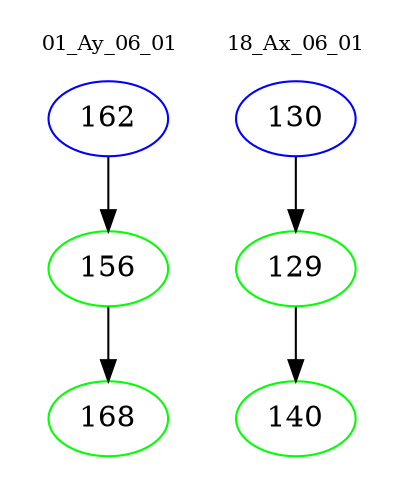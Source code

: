 digraph{
subgraph cluster_0 {
color = white
label = "01_Ay_06_01";
fontsize=10;
T0_162 [label="162", color="blue"]
T0_162 -> T0_156 [color="black"]
T0_156 [label="156", color="green"]
T0_156 -> T0_168 [color="black"]
T0_168 [label="168", color="green"]
}
subgraph cluster_1 {
color = white
label = "18_Ax_06_01";
fontsize=10;
T1_130 [label="130", color="blue"]
T1_130 -> T1_129 [color="black"]
T1_129 [label="129", color="green"]
T1_129 -> T1_140 [color="black"]
T1_140 [label="140", color="green"]
}
}
